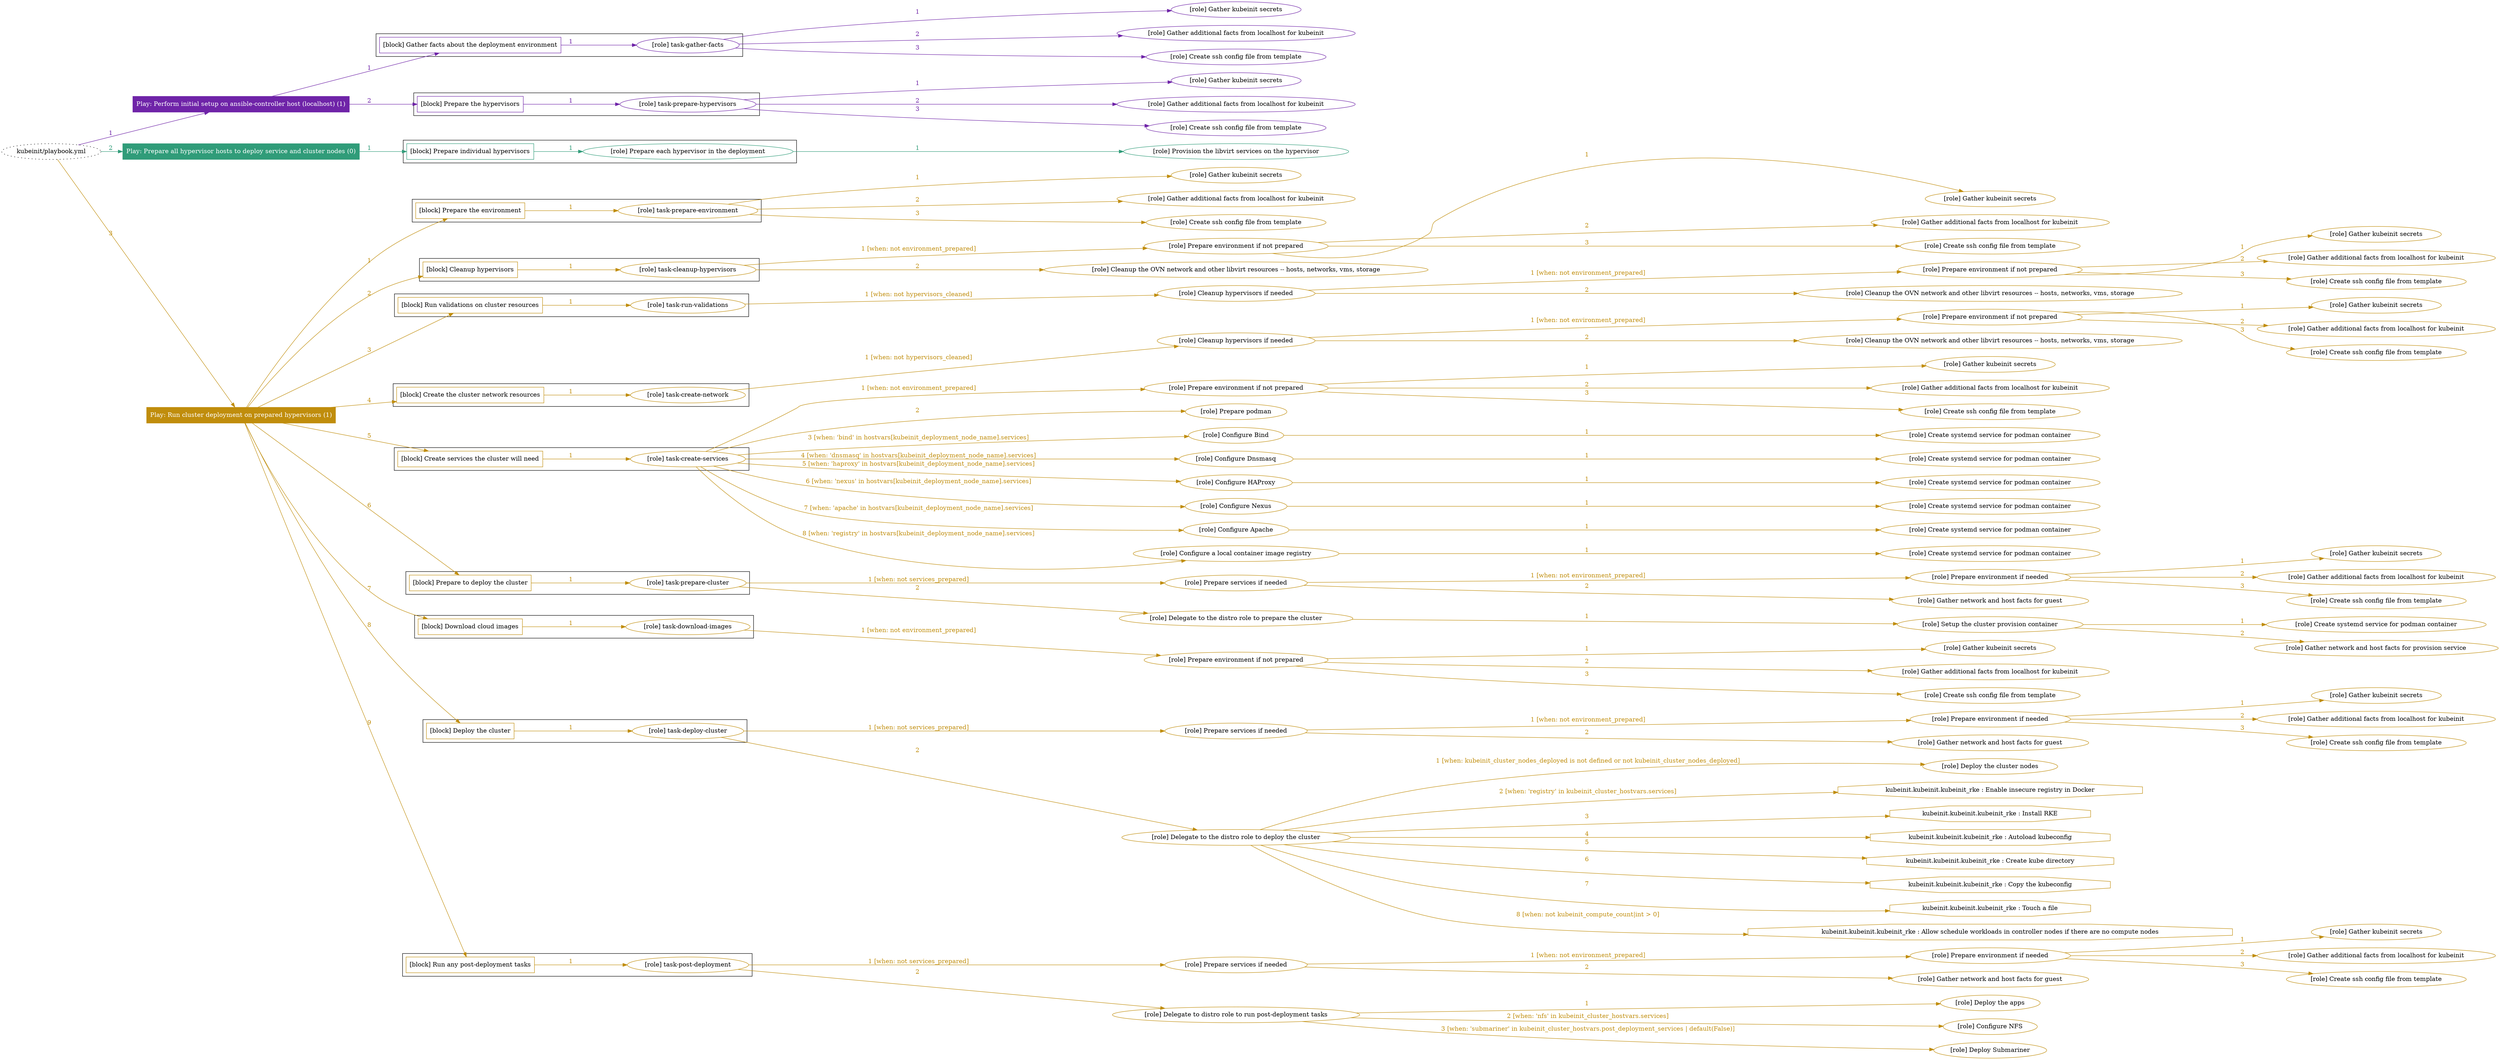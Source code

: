 digraph {
	graph [concentrate=true ordering=in rankdir=LR ratio=fill]
	edge [esep=5 sep=10]
	"kubeinit/playbook.yml" [URL="/home/runner/work/kubeinit/kubeinit/kubeinit/playbook.yml" id=playbook_236864ae style=dotted]
	play_247f020f [label="Play: Perform initial setup on ansible-controller host (localhost) (1)" URL="/home/runner/work/kubeinit/kubeinit/kubeinit/playbook.yml" color="#6f24a8" fontcolor="#ffffff" id=play_247f020f shape=box style=filled tooltip=localhost]
	"kubeinit/playbook.yml" -> play_247f020f [label="1 " color="#6f24a8" fontcolor="#6f24a8" id=edge_18b2b18d labeltooltip="1 " tooltip="1 "]
	subgraph "Gather kubeinit secrets" {
		role_9c71341a [label="[role] Gather kubeinit secrets" URL="/home/runner/.ansible/collections/ansible_collections/kubeinit/kubeinit/roles/kubeinit_prepare/tasks/gather_kubeinit_facts.yml" color="#6f24a8" id=role_9c71341a tooltip="Gather kubeinit secrets"]
	}
	subgraph "Gather additional facts from localhost for kubeinit" {
		role_19f4d32b [label="[role] Gather additional facts from localhost for kubeinit" URL="/home/runner/.ansible/collections/ansible_collections/kubeinit/kubeinit/roles/kubeinit_prepare/tasks/gather_kubeinit_facts.yml" color="#6f24a8" id=role_19f4d32b tooltip="Gather additional facts from localhost for kubeinit"]
	}
	subgraph "Create ssh config file from template" {
		role_6950fb8c [label="[role] Create ssh config file from template" URL="/home/runner/.ansible/collections/ansible_collections/kubeinit/kubeinit/roles/kubeinit_prepare/tasks/gather_kubeinit_facts.yml" color="#6f24a8" id=role_6950fb8c tooltip="Create ssh config file from template"]
	}
	subgraph "task-gather-facts" {
		role_14a4ec2f [label="[role] task-gather-facts" URL="/home/runner/work/kubeinit/kubeinit/kubeinit/playbook.yml" color="#6f24a8" id=role_14a4ec2f tooltip="task-gather-facts"]
		role_14a4ec2f -> role_9c71341a [label="1 " color="#6f24a8" fontcolor="#6f24a8" id=edge_1a836880 labeltooltip="1 " tooltip="1 "]
		role_14a4ec2f -> role_19f4d32b [label="2 " color="#6f24a8" fontcolor="#6f24a8" id=edge_b96ebb01 labeltooltip="2 " tooltip="2 "]
		role_14a4ec2f -> role_6950fb8c [label="3 " color="#6f24a8" fontcolor="#6f24a8" id=edge_5f880576 labeltooltip="3 " tooltip="3 "]
	}
	subgraph "Gather kubeinit secrets" {
		role_2bcfc7dd [label="[role] Gather kubeinit secrets" URL="/home/runner/.ansible/collections/ansible_collections/kubeinit/kubeinit/roles/kubeinit_prepare/tasks/gather_kubeinit_facts.yml" color="#6f24a8" id=role_2bcfc7dd tooltip="Gather kubeinit secrets"]
	}
	subgraph "Gather additional facts from localhost for kubeinit" {
		role_6a971893 [label="[role] Gather additional facts from localhost for kubeinit" URL="/home/runner/.ansible/collections/ansible_collections/kubeinit/kubeinit/roles/kubeinit_prepare/tasks/gather_kubeinit_facts.yml" color="#6f24a8" id=role_6a971893 tooltip="Gather additional facts from localhost for kubeinit"]
	}
	subgraph "Create ssh config file from template" {
		role_37042357 [label="[role] Create ssh config file from template" URL="/home/runner/.ansible/collections/ansible_collections/kubeinit/kubeinit/roles/kubeinit_prepare/tasks/gather_kubeinit_facts.yml" color="#6f24a8" id=role_37042357 tooltip="Create ssh config file from template"]
	}
	subgraph "task-prepare-hypervisors" {
		role_ea8d4fce [label="[role] task-prepare-hypervisors" URL="/home/runner/work/kubeinit/kubeinit/kubeinit/playbook.yml" color="#6f24a8" id=role_ea8d4fce tooltip="task-prepare-hypervisors"]
		role_ea8d4fce -> role_2bcfc7dd [label="1 " color="#6f24a8" fontcolor="#6f24a8" id=edge_7920d037 labeltooltip="1 " tooltip="1 "]
		role_ea8d4fce -> role_6a971893 [label="2 " color="#6f24a8" fontcolor="#6f24a8" id=edge_62534830 labeltooltip="2 " tooltip="2 "]
		role_ea8d4fce -> role_37042357 [label="3 " color="#6f24a8" fontcolor="#6f24a8" id=edge_71fc70fd labeltooltip="3 " tooltip="3 "]
	}
	subgraph "Play: Perform initial setup on ansible-controller host (localhost) (1)" {
		play_247f020f -> block_fa2c4070 [label=1 color="#6f24a8" fontcolor="#6f24a8" id=edge_7a83730d labeltooltip=1 tooltip=1]
		subgraph cluster_block_fa2c4070 {
			block_fa2c4070 [label="[block] Gather facts about the deployment environment" URL="/home/runner/work/kubeinit/kubeinit/kubeinit/playbook.yml" color="#6f24a8" id=block_fa2c4070 labeltooltip="Gather facts about the deployment environment" shape=box tooltip="Gather facts about the deployment environment"]
			block_fa2c4070 -> role_14a4ec2f [label="1 " color="#6f24a8" fontcolor="#6f24a8" id=edge_f17e2733 labeltooltip="1 " tooltip="1 "]
		}
		play_247f020f -> block_f6ca07cb [label=2 color="#6f24a8" fontcolor="#6f24a8" id=edge_434631a1 labeltooltip=2 tooltip=2]
		subgraph cluster_block_f6ca07cb {
			block_f6ca07cb [label="[block] Prepare the hypervisors" URL="/home/runner/work/kubeinit/kubeinit/kubeinit/playbook.yml" color="#6f24a8" id=block_f6ca07cb labeltooltip="Prepare the hypervisors" shape=box tooltip="Prepare the hypervisors"]
			block_f6ca07cb -> role_ea8d4fce [label="1 " color="#6f24a8" fontcolor="#6f24a8" id=edge_26d8d8f4 labeltooltip="1 " tooltip="1 "]
		}
	}
	play_ac303717 [label="Play: Prepare all hypervisor hosts to deploy service and cluster nodes (0)" URL="/home/runner/work/kubeinit/kubeinit/kubeinit/playbook.yml" color="#309c79" fontcolor="#ffffff" id=play_ac303717 shape=box style=filled tooltip="Play: Prepare all hypervisor hosts to deploy service and cluster nodes (0)"]
	"kubeinit/playbook.yml" -> play_ac303717 [label="2 " color="#309c79" fontcolor="#309c79" id=edge_c3eef825 labeltooltip="2 " tooltip="2 "]
	subgraph "Provision the libvirt services on the hypervisor" {
		role_3ca81f4f [label="[role] Provision the libvirt services on the hypervisor" URL="/home/runner/.ansible/collections/ansible_collections/kubeinit/kubeinit/roles/kubeinit_prepare/tasks/prepare_hypervisor.yml" color="#309c79" id=role_3ca81f4f tooltip="Provision the libvirt services on the hypervisor"]
	}
	subgraph "Prepare each hypervisor in the deployment" {
		role_cd9957f9 [label="[role] Prepare each hypervisor in the deployment" URL="/home/runner/work/kubeinit/kubeinit/kubeinit/playbook.yml" color="#309c79" id=role_cd9957f9 tooltip="Prepare each hypervisor in the deployment"]
		role_cd9957f9 -> role_3ca81f4f [label="1 " color="#309c79" fontcolor="#309c79" id=edge_911b3f54 labeltooltip="1 " tooltip="1 "]
	}
	subgraph "Play: Prepare all hypervisor hosts to deploy service and cluster nodes (0)" {
		play_ac303717 -> block_81e4da56 [label=1 color="#309c79" fontcolor="#309c79" id=edge_6fb8204f labeltooltip=1 tooltip=1]
		subgraph cluster_block_81e4da56 {
			block_81e4da56 [label="[block] Prepare individual hypervisors" URL="/home/runner/work/kubeinit/kubeinit/kubeinit/playbook.yml" color="#309c79" id=block_81e4da56 labeltooltip="Prepare individual hypervisors" shape=box tooltip="Prepare individual hypervisors"]
			block_81e4da56 -> role_cd9957f9 [label="1 " color="#309c79" fontcolor="#309c79" id=edge_e0d03751 labeltooltip="1 " tooltip="1 "]
		}
	}
	play_9d910cc7 [label="Play: Run cluster deployment on prepared hypervisors (1)" URL="/home/runner/work/kubeinit/kubeinit/kubeinit/playbook.yml" color="#c08d0c" fontcolor="#ffffff" id=play_9d910cc7 shape=box style=filled tooltip=localhost]
	"kubeinit/playbook.yml" -> play_9d910cc7 [label="3 " color="#c08d0c" fontcolor="#c08d0c" id=edge_c2e4b328 labeltooltip="3 " tooltip="3 "]
	subgraph "Gather kubeinit secrets" {
		role_a1dddb43 [label="[role] Gather kubeinit secrets" URL="/home/runner/.ansible/collections/ansible_collections/kubeinit/kubeinit/roles/kubeinit_prepare/tasks/gather_kubeinit_facts.yml" color="#c08d0c" id=role_a1dddb43 tooltip="Gather kubeinit secrets"]
	}
	subgraph "Gather additional facts from localhost for kubeinit" {
		role_c13d19f2 [label="[role] Gather additional facts from localhost for kubeinit" URL="/home/runner/.ansible/collections/ansible_collections/kubeinit/kubeinit/roles/kubeinit_prepare/tasks/gather_kubeinit_facts.yml" color="#c08d0c" id=role_c13d19f2 tooltip="Gather additional facts from localhost for kubeinit"]
	}
	subgraph "Create ssh config file from template" {
		role_58ed9370 [label="[role] Create ssh config file from template" URL="/home/runner/.ansible/collections/ansible_collections/kubeinit/kubeinit/roles/kubeinit_prepare/tasks/gather_kubeinit_facts.yml" color="#c08d0c" id=role_58ed9370 tooltip="Create ssh config file from template"]
	}
	subgraph "task-prepare-environment" {
		role_1bf77406 [label="[role] task-prepare-environment" URL="/home/runner/work/kubeinit/kubeinit/kubeinit/playbook.yml" color="#c08d0c" id=role_1bf77406 tooltip="task-prepare-environment"]
		role_1bf77406 -> role_a1dddb43 [label="1 " color="#c08d0c" fontcolor="#c08d0c" id=edge_04b1f096 labeltooltip="1 " tooltip="1 "]
		role_1bf77406 -> role_c13d19f2 [label="2 " color="#c08d0c" fontcolor="#c08d0c" id=edge_92a9e9c5 labeltooltip="2 " tooltip="2 "]
		role_1bf77406 -> role_58ed9370 [label="3 " color="#c08d0c" fontcolor="#c08d0c" id=edge_0c81e42e labeltooltip="3 " tooltip="3 "]
	}
	subgraph "Gather kubeinit secrets" {
		role_d1bda84b [label="[role] Gather kubeinit secrets" URL="/home/runner/.ansible/collections/ansible_collections/kubeinit/kubeinit/roles/kubeinit_prepare/tasks/gather_kubeinit_facts.yml" color="#c08d0c" id=role_d1bda84b tooltip="Gather kubeinit secrets"]
	}
	subgraph "Gather additional facts from localhost for kubeinit" {
		role_0917d5f2 [label="[role] Gather additional facts from localhost for kubeinit" URL="/home/runner/.ansible/collections/ansible_collections/kubeinit/kubeinit/roles/kubeinit_prepare/tasks/gather_kubeinit_facts.yml" color="#c08d0c" id=role_0917d5f2 tooltip="Gather additional facts from localhost for kubeinit"]
	}
	subgraph "Create ssh config file from template" {
		role_c17a5280 [label="[role] Create ssh config file from template" URL="/home/runner/.ansible/collections/ansible_collections/kubeinit/kubeinit/roles/kubeinit_prepare/tasks/gather_kubeinit_facts.yml" color="#c08d0c" id=role_c17a5280 tooltip="Create ssh config file from template"]
	}
	subgraph "Prepare environment if not prepared" {
		role_4ecc39e8 [label="[role] Prepare environment if not prepared" URL="/home/runner/.ansible/collections/ansible_collections/kubeinit/kubeinit/roles/kubeinit_prepare/tasks/cleanup_hypervisors.yml" color="#c08d0c" id=role_4ecc39e8 tooltip="Prepare environment if not prepared"]
		role_4ecc39e8 -> role_d1bda84b [label="1 " color="#c08d0c" fontcolor="#c08d0c" id=edge_3a3f62a7 labeltooltip="1 " tooltip="1 "]
		role_4ecc39e8 -> role_0917d5f2 [label="2 " color="#c08d0c" fontcolor="#c08d0c" id=edge_59c59144 labeltooltip="2 " tooltip="2 "]
		role_4ecc39e8 -> role_c17a5280 [label="3 " color="#c08d0c" fontcolor="#c08d0c" id=edge_032cda9b labeltooltip="3 " tooltip="3 "]
	}
	subgraph "Cleanup the OVN network and other libvirt resources -- hosts, networks, vms, storage" {
		role_5d3a7ca2 [label="[role] Cleanup the OVN network and other libvirt resources -- hosts, networks, vms, storage" URL="/home/runner/.ansible/collections/ansible_collections/kubeinit/kubeinit/roles/kubeinit_prepare/tasks/cleanup_hypervisors.yml" color="#c08d0c" id=role_5d3a7ca2 tooltip="Cleanup the OVN network and other libvirt resources -- hosts, networks, vms, storage"]
	}
	subgraph "task-cleanup-hypervisors" {
		role_27627a4b [label="[role] task-cleanup-hypervisors" URL="/home/runner/work/kubeinit/kubeinit/kubeinit/playbook.yml" color="#c08d0c" id=role_27627a4b tooltip="task-cleanup-hypervisors"]
		role_27627a4b -> role_4ecc39e8 [label="1 [when: not environment_prepared]" color="#c08d0c" fontcolor="#c08d0c" id=edge_af74a17c labeltooltip="1 [when: not environment_prepared]" tooltip="1 [when: not environment_prepared]"]
		role_27627a4b -> role_5d3a7ca2 [label="2 " color="#c08d0c" fontcolor="#c08d0c" id=edge_55ca0808 labeltooltip="2 " tooltip="2 "]
	}
	subgraph "Gather kubeinit secrets" {
		role_cc854394 [label="[role] Gather kubeinit secrets" URL="/home/runner/.ansible/collections/ansible_collections/kubeinit/kubeinit/roles/kubeinit_prepare/tasks/gather_kubeinit_facts.yml" color="#c08d0c" id=role_cc854394 tooltip="Gather kubeinit secrets"]
	}
	subgraph "Gather additional facts from localhost for kubeinit" {
		role_34f719b0 [label="[role] Gather additional facts from localhost for kubeinit" URL="/home/runner/.ansible/collections/ansible_collections/kubeinit/kubeinit/roles/kubeinit_prepare/tasks/gather_kubeinit_facts.yml" color="#c08d0c" id=role_34f719b0 tooltip="Gather additional facts from localhost for kubeinit"]
	}
	subgraph "Create ssh config file from template" {
		role_7836c88f [label="[role] Create ssh config file from template" URL="/home/runner/.ansible/collections/ansible_collections/kubeinit/kubeinit/roles/kubeinit_prepare/tasks/gather_kubeinit_facts.yml" color="#c08d0c" id=role_7836c88f tooltip="Create ssh config file from template"]
	}
	subgraph "Prepare environment if not prepared" {
		role_7f858de6 [label="[role] Prepare environment if not prepared" URL="/home/runner/.ansible/collections/ansible_collections/kubeinit/kubeinit/roles/kubeinit_prepare/tasks/cleanup_hypervisors.yml" color="#c08d0c" id=role_7f858de6 tooltip="Prepare environment if not prepared"]
		role_7f858de6 -> role_cc854394 [label="1 " color="#c08d0c" fontcolor="#c08d0c" id=edge_97be3ac9 labeltooltip="1 " tooltip="1 "]
		role_7f858de6 -> role_34f719b0 [label="2 " color="#c08d0c" fontcolor="#c08d0c" id=edge_293bd86c labeltooltip="2 " tooltip="2 "]
		role_7f858de6 -> role_7836c88f [label="3 " color="#c08d0c" fontcolor="#c08d0c" id=edge_8305296d labeltooltip="3 " tooltip="3 "]
	}
	subgraph "Cleanup the OVN network and other libvirt resources -- hosts, networks, vms, storage" {
		role_7bf8e3f3 [label="[role] Cleanup the OVN network and other libvirt resources -- hosts, networks, vms, storage" URL="/home/runner/.ansible/collections/ansible_collections/kubeinit/kubeinit/roles/kubeinit_prepare/tasks/cleanup_hypervisors.yml" color="#c08d0c" id=role_7bf8e3f3 tooltip="Cleanup the OVN network and other libvirt resources -- hosts, networks, vms, storage"]
	}
	subgraph "Cleanup hypervisors if needed" {
		role_83c26969 [label="[role] Cleanup hypervisors if needed" URL="/home/runner/.ansible/collections/ansible_collections/kubeinit/kubeinit/roles/kubeinit_validations/tasks/main.yml" color="#c08d0c" id=role_83c26969 tooltip="Cleanup hypervisors if needed"]
		role_83c26969 -> role_7f858de6 [label="1 [when: not environment_prepared]" color="#c08d0c" fontcolor="#c08d0c" id=edge_89cf9470 labeltooltip="1 [when: not environment_prepared]" tooltip="1 [when: not environment_prepared]"]
		role_83c26969 -> role_7bf8e3f3 [label="2 " color="#c08d0c" fontcolor="#c08d0c" id=edge_60034d7e labeltooltip="2 " tooltip="2 "]
	}
	subgraph "task-run-validations" {
		role_d85741de [label="[role] task-run-validations" URL="/home/runner/work/kubeinit/kubeinit/kubeinit/playbook.yml" color="#c08d0c" id=role_d85741de tooltip="task-run-validations"]
		role_d85741de -> role_83c26969 [label="1 [when: not hypervisors_cleaned]" color="#c08d0c" fontcolor="#c08d0c" id=edge_7e807018 labeltooltip="1 [when: not hypervisors_cleaned]" tooltip="1 [when: not hypervisors_cleaned]"]
	}
	subgraph "Gather kubeinit secrets" {
		role_6571e7e0 [label="[role] Gather kubeinit secrets" URL="/home/runner/.ansible/collections/ansible_collections/kubeinit/kubeinit/roles/kubeinit_prepare/tasks/gather_kubeinit_facts.yml" color="#c08d0c" id=role_6571e7e0 tooltip="Gather kubeinit secrets"]
	}
	subgraph "Gather additional facts from localhost for kubeinit" {
		role_44e3cf0f [label="[role] Gather additional facts from localhost for kubeinit" URL="/home/runner/.ansible/collections/ansible_collections/kubeinit/kubeinit/roles/kubeinit_prepare/tasks/gather_kubeinit_facts.yml" color="#c08d0c" id=role_44e3cf0f tooltip="Gather additional facts from localhost for kubeinit"]
	}
	subgraph "Create ssh config file from template" {
		role_0d1f7faa [label="[role] Create ssh config file from template" URL="/home/runner/.ansible/collections/ansible_collections/kubeinit/kubeinit/roles/kubeinit_prepare/tasks/gather_kubeinit_facts.yml" color="#c08d0c" id=role_0d1f7faa tooltip="Create ssh config file from template"]
	}
	subgraph "Prepare environment if not prepared" {
		role_243a20aa [label="[role] Prepare environment if not prepared" URL="/home/runner/.ansible/collections/ansible_collections/kubeinit/kubeinit/roles/kubeinit_prepare/tasks/cleanup_hypervisors.yml" color="#c08d0c" id=role_243a20aa tooltip="Prepare environment if not prepared"]
		role_243a20aa -> role_6571e7e0 [label="1 " color="#c08d0c" fontcolor="#c08d0c" id=edge_eb82fc56 labeltooltip="1 " tooltip="1 "]
		role_243a20aa -> role_44e3cf0f [label="2 " color="#c08d0c" fontcolor="#c08d0c" id=edge_46ae8ad5 labeltooltip="2 " tooltip="2 "]
		role_243a20aa -> role_0d1f7faa [label="3 " color="#c08d0c" fontcolor="#c08d0c" id=edge_7fc6a1e5 labeltooltip="3 " tooltip="3 "]
	}
	subgraph "Cleanup the OVN network and other libvirt resources -- hosts, networks, vms, storage" {
		role_0b630cfb [label="[role] Cleanup the OVN network and other libvirt resources -- hosts, networks, vms, storage" URL="/home/runner/.ansible/collections/ansible_collections/kubeinit/kubeinit/roles/kubeinit_prepare/tasks/cleanup_hypervisors.yml" color="#c08d0c" id=role_0b630cfb tooltip="Cleanup the OVN network and other libvirt resources -- hosts, networks, vms, storage"]
	}
	subgraph "Cleanup hypervisors if needed" {
		role_65e7fdfc [label="[role] Cleanup hypervisors if needed" URL="/home/runner/.ansible/collections/ansible_collections/kubeinit/kubeinit/roles/kubeinit_libvirt/tasks/create_network.yml" color="#c08d0c" id=role_65e7fdfc tooltip="Cleanup hypervisors if needed"]
		role_65e7fdfc -> role_243a20aa [label="1 [when: not environment_prepared]" color="#c08d0c" fontcolor="#c08d0c" id=edge_42413d65 labeltooltip="1 [when: not environment_prepared]" tooltip="1 [when: not environment_prepared]"]
		role_65e7fdfc -> role_0b630cfb [label="2 " color="#c08d0c" fontcolor="#c08d0c" id=edge_09f97f27 labeltooltip="2 " tooltip="2 "]
	}
	subgraph "task-create-network" {
		role_45b3f340 [label="[role] task-create-network" URL="/home/runner/work/kubeinit/kubeinit/kubeinit/playbook.yml" color="#c08d0c" id=role_45b3f340 tooltip="task-create-network"]
		role_45b3f340 -> role_65e7fdfc [label="1 [when: not hypervisors_cleaned]" color="#c08d0c" fontcolor="#c08d0c" id=edge_076ed6f1 labeltooltip="1 [when: not hypervisors_cleaned]" tooltip="1 [when: not hypervisors_cleaned]"]
	}
	subgraph "Gather kubeinit secrets" {
		role_45c21111 [label="[role] Gather kubeinit secrets" URL="/home/runner/.ansible/collections/ansible_collections/kubeinit/kubeinit/roles/kubeinit_prepare/tasks/gather_kubeinit_facts.yml" color="#c08d0c" id=role_45c21111 tooltip="Gather kubeinit secrets"]
	}
	subgraph "Gather additional facts from localhost for kubeinit" {
		role_505bc60f [label="[role] Gather additional facts from localhost for kubeinit" URL="/home/runner/.ansible/collections/ansible_collections/kubeinit/kubeinit/roles/kubeinit_prepare/tasks/gather_kubeinit_facts.yml" color="#c08d0c" id=role_505bc60f tooltip="Gather additional facts from localhost for kubeinit"]
	}
	subgraph "Create ssh config file from template" {
		role_15fb7bca [label="[role] Create ssh config file from template" URL="/home/runner/.ansible/collections/ansible_collections/kubeinit/kubeinit/roles/kubeinit_prepare/tasks/gather_kubeinit_facts.yml" color="#c08d0c" id=role_15fb7bca tooltip="Create ssh config file from template"]
	}
	subgraph "Prepare environment if not prepared" {
		role_1d65ec10 [label="[role] Prepare environment if not prepared" URL="/home/runner/.ansible/collections/ansible_collections/kubeinit/kubeinit/roles/kubeinit_services/tasks/main.yml" color="#c08d0c" id=role_1d65ec10 tooltip="Prepare environment if not prepared"]
		role_1d65ec10 -> role_45c21111 [label="1 " color="#c08d0c" fontcolor="#c08d0c" id=edge_76c3f3f7 labeltooltip="1 " tooltip="1 "]
		role_1d65ec10 -> role_505bc60f [label="2 " color="#c08d0c" fontcolor="#c08d0c" id=edge_1f5f1e35 labeltooltip="2 " tooltip="2 "]
		role_1d65ec10 -> role_15fb7bca [label="3 " color="#c08d0c" fontcolor="#c08d0c" id=edge_e38af15f labeltooltip="3 " tooltip="3 "]
	}
	subgraph "Prepare podman" {
		role_f7dc87a0 [label="[role] Prepare podman" URL="/home/runner/.ansible/collections/ansible_collections/kubeinit/kubeinit/roles/kubeinit_services/tasks/00_create_service_pod.yml" color="#c08d0c" id=role_f7dc87a0 tooltip="Prepare podman"]
	}
	subgraph "Create systemd service for podman container" {
		role_0cbf536d [label="[role] Create systemd service for podman container" URL="/home/runner/.ansible/collections/ansible_collections/kubeinit/kubeinit/roles/kubeinit_bind/tasks/main.yml" color="#c08d0c" id=role_0cbf536d tooltip="Create systemd service for podman container"]
	}
	subgraph "Configure Bind" {
		role_e7d6d834 [label="[role] Configure Bind" URL="/home/runner/.ansible/collections/ansible_collections/kubeinit/kubeinit/roles/kubeinit_services/tasks/start_services_containers.yml" color="#c08d0c" id=role_e7d6d834 tooltip="Configure Bind"]
		role_e7d6d834 -> role_0cbf536d [label="1 " color="#c08d0c" fontcolor="#c08d0c" id=edge_2144577f labeltooltip="1 " tooltip="1 "]
	}
	subgraph "Create systemd service for podman container" {
		role_892fa3e3 [label="[role] Create systemd service for podman container" URL="/home/runner/.ansible/collections/ansible_collections/kubeinit/kubeinit/roles/kubeinit_dnsmasq/tasks/main.yml" color="#c08d0c" id=role_892fa3e3 tooltip="Create systemd service for podman container"]
	}
	subgraph "Configure Dnsmasq" {
		role_45381aa5 [label="[role] Configure Dnsmasq" URL="/home/runner/.ansible/collections/ansible_collections/kubeinit/kubeinit/roles/kubeinit_services/tasks/start_services_containers.yml" color="#c08d0c" id=role_45381aa5 tooltip="Configure Dnsmasq"]
		role_45381aa5 -> role_892fa3e3 [label="1 " color="#c08d0c" fontcolor="#c08d0c" id=edge_90a94ef6 labeltooltip="1 " tooltip="1 "]
	}
	subgraph "Create systemd service for podman container" {
		role_6a5105d5 [label="[role] Create systemd service for podman container" URL="/home/runner/.ansible/collections/ansible_collections/kubeinit/kubeinit/roles/kubeinit_haproxy/tasks/main.yml" color="#c08d0c" id=role_6a5105d5 tooltip="Create systemd service for podman container"]
	}
	subgraph "Configure HAProxy" {
		role_2ef534d1 [label="[role] Configure HAProxy" URL="/home/runner/.ansible/collections/ansible_collections/kubeinit/kubeinit/roles/kubeinit_services/tasks/start_services_containers.yml" color="#c08d0c" id=role_2ef534d1 tooltip="Configure HAProxy"]
		role_2ef534d1 -> role_6a5105d5 [label="1 " color="#c08d0c" fontcolor="#c08d0c" id=edge_996de7cc labeltooltip="1 " tooltip="1 "]
	}
	subgraph "Create systemd service for podman container" {
		role_42fce432 [label="[role] Create systemd service for podman container" URL="/home/runner/.ansible/collections/ansible_collections/kubeinit/kubeinit/roles/kubeinit_nexus/tasks/main.yml" color="#c08d0c" id=role_42fce432 tooltip="Create systemd service for podman container"]
	}
	subgraph "Configure Nexus" {
		role_d94f8acb [label="[role] Configure Nexus" URL="/home/runner/.ansible/collections/ansible_collections/kubeinit/kubeinit/roles/kubeinit_services/tasks/start_services_containers.yml" color="#c08d0c" id=role_d94f8acb tooltip="Configure Nexus"]
		role_d94f8acb -> role_42fce432 [label="1 " color="#c08d0c" fontcolor="#c08d0c" id=edge_695f5c45 labeltooltip="1 " tooltip="1 "]
	}
	subgraph "Create systemd service for podman container" {
		role_89b98cea [label="[role] Create systemd service for podman container" URL="/home/runner/.ansible/collections/ansible_collections/kubeinit/kubeinit/roles/kubeinit_apache/tasks/main.yml" color="#c08d0c" id=role_89b98cea tooltip="Create systemd service for podman container"]
	}
	subgraph "Configure Apache" {
		role_dadb351f [label="[role] Configure Apache" URL="/home/runner/.ansible/collections/ansible_collections/kubeinit/kubeinit/roles/kubeinit_services/tasks/start_services_containers.yml" color="#c08d0c" id=role_dadb351f tooltip="Configure Apache"]
		role_dadb351f -> role_89b98cea [label="1 " color="#c08d0c" fontcolor="#c08d0c" id=edge_7610be4e labeltooltip="1 " tooltip="1 "]
	}
	subgraph "Create systemd service for podman container" {
		role_03f9b1f0 [label="[role] Create systemd service for podman container" URL="/home/runner/.ansible/collections/ansible_collections/kubeinit/kubeinit/roles/kubeinit_registry/tasks/main.yml" color="#c08d0c" id=role_03f9b1f0 tooltip="Create systemd service for podman container"]
	}
	subgraph "Configure a local container image registry" {
		role_73965bed [label="[role] Configure a local container image registry" URL="/home/runner/.ansible/collections/ansible_collections/kubeinit/kubeinit/roles/kubeinit_services/tasks/start_services_containers.yml" color="#c08d0c" id=role_73965bed tooltip="Configure a local container image registry"]
		role_73965bed -> role_03f9b1f0 [label="1 " color="#c08d0c" fontcolor="#c08d0c" id=edge_d596ff23 labeltooltip="1 " tooltip="1 "]
	}
	subgraph "task-create-services" {
		role_e78114fe [label="[role] task-create-services" URL="/home/runner/work/kubeinit/kubeinit/kubeinit/playbook.yml" color="#c08d0c" id=role_e78114fe tooltip="task-create-services"]
		role_e78114fe -> role_1d65ec10 [label="1 [when: not environment_prepared]" color="#c08d0c" fontcolor="#c08d0c" id=edge_12c14a5a labeltooltip="1 [when: not environment_prepared]" tooltip="1 [when: not environment_prepared]"]
		role_e78114fe -> role_f7dc87a0 [label="2 " color="#c08d0c" fontcolor="#c08d0c" id=edge_e6da76e0 labeltooltip="2 " tooltip="2 "]
		role_e78114fe -> role_e7d6d834 [label="3 [when: 'bind' in hostvars[kubeinit_deployment_node_name].services]" color="#c08d0c" fontcolor="#c08d0c" id=edge_08ef1a6d labeltooltip="3 [when: 'bind' in hostvars[kubeinit_deployment_node_name].services]" tooltip="3 [when: 'bind' in hostvars[kubeinit_deployment_node_name].services]"]
		role_e78114fe -> role_45381aa5 [label="4 [when: 'dnsmasq' in hostvars[kubeinit_deployment_node_name].services]" color="#c08d0c" fontcolor="#c08d0c" id=edge_6028ed80 labeltooltip="4 [when: 'dnsmasq' in hostvars[kubeinit_deployment_node_name].services]" tooltip="4 [when: 'dnsmasq' in hostvars[kubeinit_deployment_node_name].services]"]
		role_e78114fe -> role_2ef534d1 [label="5 [when: 'haproxy' in hostvars[kubeinit_deployment_node_name].services]" color="#c08d0c" fontcolor="#c08d0c" id=edge_a9e0c538 labeltooltip="5 [when: 'haproxy' in hostvars[kubeinit_deployment_node_name].services]" tooltip="5 [when: 'haproxy' in hostvars[kubeinit_deployment_node_name].services]"]
		role_e78114fe -> role_d94f8acb [label="6 [when: 'nexus' in hostvars[kubeinit_deployment_node_name].services]" color="#c08d0c" fontcolor="#c08d0c" id=edge_70f195be labeltooltip="6 [when: 'nexus' in hostvars[kubeinit_deployment_node_name].services]" tooltip="6 [when: 'nexus' in hostvars[kubeinit_deployment_node_name].services]"]
		role_e78114fe -> role_dadb351f [label="7 [when: 'apache' in hostvars[kubeinit_deployment_node_name].services]" color="#c08d0c" fontcolor="#c08d0c" id=edge_5d5bcf4d labeltooltip="7 [when: 'apache' in hostvars[kubeinit_deployment_node_name].services]" tooltip="7 [when: 'apache' in hostvars[kubeinit_deployment_node_name].services]"]
		role_e78114fe -> role_73965bed [label="8 [when: 'registry' in hostvars[kubeinit_deployment_node_name].services]" color="#c08d0c" fontcolor="#c08d0c" id=edge_3f3e403c labeltooltip="8 [when: 'registry' in hostvars[kubeinit_deployment_node_name].services]" tooltip="8 [when: 'registry' in hostvars[kubeinit_deployment_node_name].services]"]
	}
	subgraph "Gather kubeinit secrets" {
		role_7b35ce4d [label="[role] Gather kubeinit secrets" URL="/home/runner/.ansible/collections/ansible_collections/kubeinit/kubeinit/roles/kubeinit_prepare/tasks/gather_kubeinit_facts.yml" color="#c08d0c" id=role_7b35ce4d tooltip="Gather kubeinit secrets"]
	}
	subgraph "Gather additional facts from localhost for kubeinit" {
		role_bf5798aa [label="[role] Gather additional facts from localhost for kubeinit" URL="/home/runner/.ansible/collections/ansible_collections/kubeinit/kubeinit/roles/kubeinit_prepare/tasks/gather_kubeinit_facts.yml" color="#c08d0c" id=role_bf5798aa tooltip="Gather additional facts from localhost for kubeinit"]
	}
	subgraph "Create ssh config file from template" {
		role_9a337528 [label="[role] Create ssh config file from template" URL="/home/runner/.ansible/collections/ansible_collections/kubeinit/kubeinit/roles/kubeinit_prepare/tasks/gather_kubeinit_facts.yml" color="#c08d0c" id=role_9a337528 tooltip="Create ssh config file from template"]
	}
	subgraph "Prepare environment if needed" {
		role_6a372188 [label="[role] Prepare environment if needed" URL="/home/runner/.ansible/collections/ansible_collections/kubeinit/kubeinit/roles/kubeinit_services/tasks/prepare_services.yml" color="#c08d0c" id=role_6a372188 tooltip="Prepare environment if needed"]
		role_6a372188 -> role_7b35ce4d [label="1 " color="#c08d0c" fontcolor="#c08d0c" id=edge_5a57410f labeltooltip="1 " tooltip="1 "]
		role_6a372188 -> role_bf5798aa [label="2 " color="#c08d0c" fontcolor="#c08d0c" id=edge_1c4d711c labeltooltip="2 " tooltip="2 "]
		role_6a372188 -> role_9a337528 [label="3 " color="#c08d0c" fontcolor="#c08d0c" id=edge_40df3f32 labeltooltip="3 " tooltip="3 "]
	}
	subgraph "Gather network and host facts for guest" {
		role_ab54665b [label="[role] Gather network and host facts for guest" URL="/home/runner/.ansible/collections/ansible_collections/kubeinit/kubeinit/roles/kubeinit_services/tasks/prepare_services.yml" color="#c08d0c" id=role_ab54665b tooltip="Gather network and host facts for guest"]
	}
	subgraph "Prepare services if needed" {
		role_d348bf10 [label="[role] Prepare services if needed" URL="/home/runner/.ansible/collections/ansible_collections/kubeinit/kubeinit/roles/kubeinit_prepare/tasks/prepare_cluster.yml" color="#c08d0c" id=role_d348bf10 tooltip="Prepare services if needed"]
		role_d348bf10 -> role_6a372188 [label="1 [when: not environment_prepared]" color="#c08d0c" fontcolor="#c08d0c" id=edge_1929ff2f labeltooltip="1 [when: not environment_prepared]" tooltip="1 [when: not environment_prepared]"]
		role_d348bf10 -> role_ab54665b [label="2 " color="#c08d0c" fontcolor="#c08d0c" id=edge_21ce2033 labeltooltip="2 " tooltip="2 "]
	}
	subgraph "Create systemd service for podman container" {
		role_e4d1300c [label="[role] Create systemd service for podman container" URL="/home/runner/.ansible/collections/ansible_collections/kubeinit/kubeinit/roles/kubeinit_services/tasks/create_provision_container.yml" color="#c08d0c" id=role_e4d1300c tooltip="Create systemd service for podman container"]
	}
	subgraph "Gather network and host facts for provision service" {
		role_81ffb3bc [label="[role] Gather network and host facts for provision service" URL="/home/runner/.ansible/collections/ansible_collections/kubeinit/kubeinit/roles/kubeinit_services/tasks/create_provision_container.yml" color="#c08d0c" id=role_81ffb3bc tooltip="Gather network and host facts for provision service"]
	}
	subgraph "Setup the cluster provision container" {
		role_440b5b1d [label="[role] Setup the cluster provision container" URL="/home/runner/.ansible/collections/ansible_collections/kubeinit/kubeinit/roles/kubeinit_rke/tasks/prepare_cluster.yml" color="#c08d0c" id=role_440b5b1d tooltip="Setup the cluster provision container"]
		role_440b5b1d -> role_e4d1300c [label="1 " color="#c08d0c" fontcolor="#c08d0c" id=edge_cb54f6b1 labeltooltip="1 " tooltip="1 "]
		role_440b5b1d -> role_81ffb3bc [label="2 " color="#c08d0c" fontcolor="#c08d0c" id=edge_adf8eb29 labeltooltip="2 " tooltip="2 "]
	}
	subgraph "Delegate to the distro role to prepare the cluster" {
		role_31bd4a6c [label="[role] Delegate to the distro role to prepare the cluster" URL="/home/runner/.ansible/collections/ansible_collections/kubeinit/kubeinit/roles/kubeinit_prepare/tasks/prepare_cluster.yml" color="#c08d0c" id=role_31bd4a6c tooltip="Delegate to the distro role to prepare the cluster"]
		role_31bd4a6c -> role_440b5b1d [label="1 " color="#c08d0c" fontcolor="#c08d0c" id=edge_85553c7a labeltooltip="1 " tooltip="1 "]
	}
	subgraph "task-prepare-cluster" {
		role_469f9c81 [label="[role] task-prepare-cluster" URL="/home/runner/work/kubeinit/kubeinit/kubeinit/playbook.yml" color="#c08d0c" id=role_469f9c81 tooltip="task-prepare-cluster"]
		role_469f9c81 -> role_d348bf10 [label="1 [when: not services_prepared]" color="#c08d0c" fontcolor="#c08d0c" id=edge_98f11bf3 labeltooltip="1 [when: not services_prepared]" tooltip="1 [when: not services_prepared]"]
		role_469f9c81 -> role_31bd4a6c [label="2 " color="#c08d0c" fontcolor="#c08d0c" id=edge_5cdc45f3 labeltooltip="2 " tooltip="2 "]
	}
	subgraph "Gather kubeinit secrets" {
		role_653b9795 [label="[role] Gather kubeinit secrets" URL="/home/runner/.ansible/collections/ansible_collections/kubeinit/kubeinit/roles/kubeinit_prepare/tasks/gather_kubeinit_facts.yml" color="#c08d0c" id=role_653b9795 tooltip="Gather kubeinit secrets"]
	}
	subgraph "Gather additional facts from localhost for kubeinit" {
		role_48568a09 [label="[role] Gather additional facts from localhost for kubeinit" URL="/home/runner/.ansible/collections/ansible_collections/kubeinit/kubeinit/roles/kubeinit_prepare/tasks/gather_kubeinit_facts.yml" color="#c08d0c" id=role_48568a09 tooltip="Gather additional facts from localhost for kubeinit"]
	}
	subgraph "Create ssh config file from template" {
		role_31999193 [label="[role] Create ssh config file from template" URL="/home/runner/.ansible/collections/ansible_collections/kubeinit/kubeinit/roles/kubeinit_prepare/tasks/gather_kubeinit_facts.yml" color="#c08d0c" id=role_31999193 tooltip="Create ssh config file from template"]
	}
	subgraph "Prepare environment if not prepared" {
		role_31d385da [label="[role] Prepare environment if not prepared" URL="/home/runner/.ansible/collections/ansible_collections/kubeinit/kubeinit/roles/kubeinit_libvirt/tasks/download_cloud_images.yml" color="#c08d0c" id=role_31d385da tooltip="Prepare environment if not prepared"]
		role_31d385da -> role_653b9795 [label="1 " color="#c08d0c" fontcolor="#c08d0c" id=edge_12d8f9f5 labeltooltip="1 " tooltip="1 "]
		role_31d385da -> role_48568a09 [label="2 " color="#c08d0c" fontcolor="#c08d0c" id=edge_0734fb02 labeltooltip="2 " tooltip="2 "]
		role_31d385da -> role_31999193 [label="3 " color="#c08d0c" fontcolor="#c08d0c" id=edge_5523e76c labeltooltip="3 " tooltip="3 "]
	}
	subgraph "task-download-images" {
		role_a1fe6101 [label="[role] task-download-images" URL="/home/runner/work/kubeinit/kubeinit/kubeinit/playbook.yml" color="#c08d0c" id=role_a1fe6101 tooltip="task-download-images"]
		role_a1fe6101 -> role_31d385da [label="1 [when: not environment_prepared]" color="#c08d0c" fontcolor="#c08d0c" id=edge_87a03407 labeltooltip="1 [when: not environment_prepared]" tooltip="1 [when: not environment_prepared]"]
	}
	subgraph "Gather kubeinit secrets" {
		role_475f942c [label="[role] Gather kubeinit secrets" URL="/home/runner/.ansible/collections/ansible_collections/kubeinit/kubeinit/roles/kubeinit_prepare/tasks/gather_kubeinit_facts.yml" color="#c08d0c" id=role_475f942c tooltip="Gather kubeinit secrets"]
	}
	subgraph "Gather additional facts from localhost for kubeinit" {
		role_f045673c [label="[role] Gather additional facts from localhost for kubeinit" URL="/home/runner/.ansible/collections/ansible_collections/kubeinit/kubeinit/roles/kubeinit_prepare/tasks/gather_kubeinit_facts.yml" color="#c08d0c" id=role_f045673c tooltip="Gather additional facts from localhost for kubeinit"]
	}
	subgraph "Create ssh config file from template" {
		role_543a2268 [label="[role] Create ssh config file from template" URL="/home/runner/.ansible/collections/ansible_collections/kubeinit/kubeinit/roles/kubeinit_prepare/tasks/gather_kubeinit_facts.yml" color="#c08d0c" id=role_543a2268 tooltip="Create ssh config file from template"]
	}
	subgraph "Prepare environment if needed" {
		role_1703a761 [label="[role] Prepare environment if needed" URL="/home/runner/.ansible/collections/ansible_collections/kubeinit/kubeinit/roles/kubeinit_services/tasks/prepare_services.yml" color="#c08d0c" id=role_1703a761 tooltip="Prepare environment if needed"]
		role_1703a761 -> role_475f942c [label="1 " color="#c08d0c" fontcolor="#c08d0c" id=edge_a45fef68 labeltooltip="1 " tooltip="1 "]
		role_1703a761 -> role_f045673c [label="2 " color="#c08d0c" fontcolor="#c08d0c" id=edge_26c67796 labeltooltip="2 " tooltip="2 "]
		role_1703a761 -> role_543a2268 [label="3 " color="#c08d0c" fontcolor="#c08d0c" id=edge_aeb03b6d labeltooltip="3 " tooltip="3 "]
	}
	subgraph "Gather network and host facts for guest" {
		role_47ecaa4e [label="[role] Gather network and host facts for guest" URL="/home/runner/.ansible/collections/ansible_collections/kubeinit/kubeinit/roles/kubeinit_services/tasks/prepare_services.yml" color="#c08d0c" id=role_47ecaa4e tooltip="Gather network and host facts for guest"]
	}
	subgraph "Prepare services if needed" {
		role_e089c9be [label="[role] Prepare services if needed" URL="/home/runner/.ansible/collections/ansible_collections/kubeinit/kubeinit/roles/kubeinit_prepare/tasks/deploy_cluster.yml" color="#c08d0c" id=role_e089c9be tooltip="Prepare services if needed"]
		role_e089c9be -> role_1703a761 [label="1 [when: not environment_prepared]" color="#c08d0c" fontcolor="#c08d0c" id=edge_39fab5c1 labeltooltip="1 [when: not environment_prepared]" tooltip="1 [when: not environment_prepared]"]
		role_e089c9be -> role_47ecaa4e [label="2 " color="#c08d0c" fontcolor="#c08d0c" id=edge_a3a4fd8d labeltooltip="2 " tooltip="2 "]
	}
	subgraph "Deploy the cluster nodes" {
		role_cb5a6775 [label="[role] Deploy the cluster nodes" URL="/home/runner/.ansible/collections/ansible_collections/kubeinit/kubeinit/roles/kubeinit_rke/tasks/main.yml" color="#c08d0c" id=role_cb5a6775 tooltip="Deploy the cluster nodes"]
	}
	subgraph "Delegate to the distro role to deploy the cluster" {
		role_f3cec453 [label="[role] Delegate to the distro role to deploy the cluster" URL="/home/runner/.ansible/collections/ansible_collections/kubeinit/kubeinit/roles/kubeinit_prepare/tasks/deploy_cluster.yml" color="#c08d0c" id=role_f3cec453 tooltip="Delegate to the distro role to deploy the cluster"]
		role_f3cec453 -> role_cb5a6775 [label="1 [when: kubeinit_cluster_nodes_deployed is not defined or not kubeinit_cluster_nodes_deployed]" color="#c08d0c" fontcolor="#c08d0c" id=edge_3fbd198a labeltooltip="1 [when: kubeinit_cluster_nodes_deployed is not defined or not kubeinit_cluster_nodes_deployed]" tooltip="1 [when: kubeinit_cluster_nodes_deployed is not defined or not kubeinit_cluster_nodes_deployed]"]
		task_0a978c3a [label="kubeinit.kubeinit.kubeinit_rke : Enable insecure registry in Docker" URL="/home/runner/.ansible/collections/ansible_collections/kubeinit/kubeinit/roles/kubeinit_rke/tasks/main.yml" color="#c08d0c" id=task_0a978c3a shape=octagon tooltip="kubeinit.kubeinit.kubeinit_rke : Enable insecure registry in Docker"]
		role_f3cec453 -> task_0a978c3a [label="2 [when: 'registry' in kubeinit_cluster_hostvars.services]" color="#c08d0c" fontcolor="#c08d0c" id=edge_5379c87f labeltooltip="2 [when: 'registry' in kubeinit_cluster_hostvars.services]" tooltip="2 [when: 'registry' in kubeinit_cluster_hostvars.services]"]
		task_b35825b7 [label="kubeinit.kubeinit.kubeinit_rke : Install RKE" URL="/home/runner/.ansible/collections/ansible_collections/kubeinit/kubeinit/roles/kubeinit_rke/tasks/main.yml" color="#c08d0c" id=task_b35825b7 shape=octagon tooltip="kubeinit.kubeinit.kubeinit_rke : Install RKE"]
		role_f3cec453 -> task_b35825b7 [label="3 " color="#c08d0c" fontcolor="#c08d0c" id=edge_72480ae0 labeltooltip="3 " tooltip="3 "]
		task_b7aec701 [label="kubeinit.kubeinit.kubeinit_rke : Autoload kubeconfig" URL="/home/runner/.ansible/collections/ansible_collections/kubeinit/kubeinit/roles/kubeinit_rke/tasks/main.yml" color="#c08d0c" id=task_b7aec701 shape=octagon tooltip="kubeinit.kubeinit.kubeinit_rke : Autoload kubeconfig"]
		role_f3cec453 -> task_b7aec701 [label="4 " color="#c08d0c" fontcolor="#c08d0c" id=edge_72644533 labeltooltip="4 " tooltip="4 "]
		task_9cb4f9d3 [label="kubeinit.kubeinit.kubeinit_rke : Create kube directory" URL="/home/runner/.ansible/collections/ansible_collections/kubeinit/kubeinit/roles/kubeinit_rke/tasks/main.yml" color="#c08d0c" id=task_9cb4f9d3 shape=octagon tooltip="kubeinit.kubeinit.kubeinit_rke : Create kube directory"]
		role_f3cec453 -> task_9cb4f9d3 [label="5 " color="#c08d0c" fontcolor="#c08d0c" id=edge_8ffcc3f8 labeltooltip="5 " tooltip="5 "]
		task_b1d46c89 [label="kubeinit.kubeinit.kubeinit_rke : Copy the kubeconfig" URL="/home/runner/.ansible/collections/ansible_collections/kubeinit/kubeinit/roles/kubeinit_rke/tasks/main.yml" color="#c08d0c" id=task_b1d46c89 shape=octagon tooltip="kubeinit.kubeinit.kubeinit_rke : Copy the kubeconfig"]
		role_f3cec453 -> task_b1d46c89 [label="6 " color="#c08d0c" fontcolor="#c08d0c" id=edge_b28da85c labeltooltip="6 " tooltip="6 "]
		task_ee4a07e8 [label="kubeinit.kubeinit.kubeinit_rke : Touch a file" URL="/home/runner/.ansible/collections/ansible_collections/kubeinit/kubeinit/roles/kubeinit_rke/tasks/main.yml" color="#c08d0c" id=task_ee4a07e8 shape=octagon tooltip="kubeinit.kubeinit.kubeinit_rke : Touch a file"]
		role_f3cec453 -> task_ee4a07e8 [label="7 " color="#c08d0c" fontcolor="#c08d0c" id=edge_1a46d8a6 labeltooltip="7 " tooltip="7 "]
		task_f3fa82e8 [label="kubeinit.kubeinit.kubeinit_rke : Allow schedule workloads in controller nodes if there are no compute nodes" URL="/home/runner/.ansible/collections/ansible_collections/kubeinit/kubeinit/roles/kubeinit_rke/tasks/main.yml" color="#c08d0c" id=task_f3fa82e8 shape=octagon tooltip="kubeinit.kubeinit.kubeinit_rke : Allow schedule workloads in controller nodes if there are no compute nodes"]
		role_f3cec453 -> task_f3fa82e8 [label="8 [when: not kubeinit_compute_count|int > 0]" color="#c08d0c" fontcolor="#c08d0c" id=edge_f77f6545 labeltooltip="8 [when: not kubeinit_compute_count|int > 0]" tooltip="8 [when: not kubeinit_compute_count|int > 0]"]
	}
	subgraph "task-deploy-cluster" {
		role_b7312892 [label="[role] task-deploy-cluster" URL="/home/runner/work/kubeinit/kubeinit/kubeinit/playbook.yml" color="#c08d0c" id=role_b7312892 tooltip="task-deploy-cluster"]
		role_b7312892 -> role_e089c9be [label="1 [when: not services_prepared]" color="#c08d0c" fontcolor="#c08d0c" id=edge_60ec63f7 labeltooltip="1 [when: not services_prepared]" tooltip="1 [when: not services_prepared]"]
		role_b7312892 -> role_f3cec453 [label="2 " color="#c08d0c" fontcolor="#c08d0c" id=edge_bd0d0687 labeltooltip="2 " tooltip="2 "]
	}
	subgraph "Gather kubeinit secrets" {
		role_747765d8 [label="[role] Gather kubeinit secrets" URL="/home/runner/.ansible/collections/ansible_collections/kubeinit/kubeinit/roles/kubeinit_prepare/tasks/gather_kubeinit_facts.yml" color="#c08d0c" id=role_747765d8 tooltip="Gather kubeinit secrets"]
	}
	subgraph "Gather additional facts from localhost for kubeinit" {
		role_9a6ea85b [label="[role] Gather additional facts from localhost for kubeinit" URL="/home/runner/.ansible/collections/ansible_collections/kubeinit/kubeinit/roles/kubeinit_prepare/tasks/gather_kubeinit_facts.yml" color="#c08d0c" id=role_9a6ea85b tooltip="Gather additional facts from localhost for kubeinit"]
	}
	subgraph "Create ssh config file from template" {
		role_9befab85 [label="[role] Create ssh config file from template" URL="/home/runner/.ansible/collections/ansible_collections/kubeinit/kubeinit/roles/kubeinit_prepare/tasks/gather_kubeinit_facts.yml" color="#c08d0c" id=role_9befab85 tooltip="Create ssh config file from template"]
	}
	subgraph "Prepare environment if needed" {
		role_eaff8fe5 [label="[role] Prepare environment if needed" URL="/home/runner/.ansible/collections/ansible_collections/kubeinit/kubeinit/roles/kubeinit_services/tasks/prepare_services.yml" color="#c08d0c" id=role_eaff8fe5 tooltip="Prepare environment if needed"]
		role_eaff8fe5 -> role_747765d8 [label="1 " color="#c08d0c" fontcolor="#c08d0c" id=edge_46d51a5c labeltooltip="1 " tooltip="1 "]
		role_eaff8fe5 -> role_9a6ea85b [label="2 " color="#c08d0c" fontcolor="#c08d0c" id=edge_dac1c3d7 labeltooltip="2 " tooltip="2 "]
		role_eaff8fe5 -> role_9befab85 [label="3 " color="#c08d0c" fontcolor="#c08d0c" id=edge_f204e1a5 labeltooltip="3 " tooltip="3 "]
	}
	subgraph "Gather network and host facts for guest" {
		role_6a8c0cbc [label="[role] Gather network and host facts for guest" URL="/home/runner/.ansible/collections/ansible_collections/kubeinit/kubeinit/roles/kubeinit_services/tasks/prepare_services.yml" color="#c08d0c" id=role_6a8c0cbc tooltip="Gather network and host facts for guest"]
	}
	subgraph "Prepare services if needed" {
		role_2ff534c0 [label="[role] Prepare services if needed" URL="/home/runner/.ansible/collections/ansible_collections/kubeinit/kubeinit/roles/kubeinit_prepare/tasks/post_deployment.yml" color="#c08d0c" id=role_2ff534c0 tooltip="Prepare services if needed"]
		role_2ff534c0 -> role_eaff8fe5 [label="1 [when: not environment_prepared]" color="#c08d0c" fontcolor="#c08d0c" id=edge_e25b0289 labeltooltip="1 [when: not environment_prepared]" tooltip="1 [when: not environment_prepared]"]
		role_2ff534c0 -> role_6a8c0cbc [label="2 " color="#c08d0c" fontcolor="#c08d0c" id=edge_11c418db labeltooltip="2 " tooltip="2 "]
	}
	subgraph "Deploy the apps" {
		role_347c4a31 [label="[role] Deploy the apps" URL="/home/runner/.ansible/collections/ansible_collections/kubeinit/kubeinit/roles/kubeinit_rke/tasks/post_deployment_tasks.yml" color="#c08d0c" id=role_347c4a31 tooltip="Deploy the apps"]
	}
	subgraph "Configure NFS" {
		role_2d29c70a [label="[role] Configure NFS" URL="/home/runner/.ansible/collections/ansible_collections/kubeinit/kubeinit/roles/kubeinit_rke/tasks/post_deployment_tasks.yml" color="#c08d0c" id=role_2d29c70a tooltip="Configure NFS"]
	}
	subgraph "Deploy Submariner" {
		role_6bb8a92f [label="[role] Deploy Submariner" URL="/home/runner/.ansible/collections/ansible_collections/kubeinit/kubeinit/roles/kubeinit_rke/tasks/post_deployment_tasks.yml" color="#c08d0c" id=role_6bb8a92f tooltip="Deploy Submariner"]
	}
	subgraph "Delegate to distro role to run post-deployment tasks" {
		role_b7feabb8 [label="[role] Delegate to distro role to run post-deployment tasks" URL="/home/runner/.ansible/collections/ansible_collections/kubeinit/kubeinit/roles/kubeinit_prepare/tasks/post_deployment.yml" color="#c08d0c" id=role_b7feabb8 tooltip="Delegate to distro role to run post-deployment tasks"]
		role_b7feabb8 -> role_347c4a31 [label="1 " color="#c08d0c" fontcolor="#c08d0c" id=edge_f87dc3ea labeltooltip="1 " tooltip="1 "]
		role_b7feabb8 -> role_2d29c70a [label="2 [when: 'nfs' in kubeinit_cluster_hostvars.services]" color="#c08d0c" fontcolor="#c08d0c" id=edge_4bca0f78 labeltooltip="2 [when: 'nfs' in kubeinit_cluster_hostvars.services]" tooltip="2 [when: 'nfs' in kubeinit_cluster_hostvars.services]"]
		role_b7feabb8 -> role_6bb8a92f [label="3 [when: 'submariner' in kubeinit_cluster_hostvars.post_deployment_services | default(False)]" color="#c08d0c" fontcolor="#c08d0c" id=edge_b89dfc81 labeltooltip="3 [when: 'submariner' in kubeinit_cluster_hostvars.post_deployment_services | default(False)]" tooltip="3 [when: 'submariner' in kubeinit_cluster_hostvars.post_deployment_services | default(False)]"]
	}
	subgraph "task-post-deployment" {
		role_881b8980 [label="[role] task-post-deployment" URL="/home/runner/work/kubeinit/kubeinit/kubeinit/playbook.yml" color="#c08d0c" id=role_881b8980 tooltip="task-post-deployment"]
		role_881b8980 -> role_2ff534c0 [label="1 [when: not services_prepared]" color="#c08d0c" fontcolor="#c08d0c" id=edge_8afd5490 labeltooltip="1 [when: not services_prepared]" tooltip="1 [when: not services_prepared]"]
		role_881b8980 -> role_b7feabb8 [label="2 " color="#c08d0c" fontcolor="#c08d0c" id=edge_ca73b19a labeltooltip="2 " tooltip="2 "]
	}
	subgraph "Play: Run cluster deployment on prepared hypervisors (1)" {
		play_9d910cc7 -> block_adfdd213 [label=1 color="#c08d0c" fontcolor="#c08d0c" id=edge_a605664d labeltooltip=1 tooltip=1]
		subgraph cluster_block_adfdd213 {
			block_adfdd213 [label="[block] Prepare the environment" URL="/home/runner/work/kubeinit/kubeinit/kubeinit/playbook.yml" color="#c08d0c" id=block_adfdd213 labeltooltip="Prepare the environment" shape=box tooltip="Prepare the environment"]
			block_adfdd213 -> role_1bf77406 [label="1 " color="#c08d0c" fontcolor="#c08d0c" id=edge_bd8ea23b labeltooltip="1 " tooltip="1 "]
		}
		play_9d910cc7 -> block_2c95d3e2 [label=2 color="#c08d0c" fontcolor="#c08d0c" id=edge_ee0596cc labeltooltip=2 tooltip=2]
		subgraph cluster_block_2c95d3e2 {
			block_2c95d3e2 [label="[block] Cleanup hypervisors" URL="/home/runner/work/kubeinit/kubeinit/kubeinit/playbook.yml" color="#c08d0c" id=block_2c95d3e2 labeltooltip="Cleanup hypervisors" shape=box tooltip="Cleanup hypervisors"]
			block_2c95d3e2 -> role_27627a4b [label="1 " color="#c08d0c" fontcolor="#c08d0c" id=edge_e41b3c46 labeltooltip="1 " tooltip="1 "]
		}
		play_9d910cc7 -> block_fbdde0b6 [label=3 color="#c08d0c" fontcolor="#c08d0c" id=edge_7e58eab6 labeltooltip=3 tooltip=3]
		subgraph cluster_block_fbdde0b6 {
			block_fbdde0b6 [label="[block] Run validations on cluster resources" URL="/home/runner/work/kubeinit/kubeinit/kubeinit/playbook.yml" color="#c08d0c" id=block_fbdde0b6 labeltooltip="Run validations on cluster resources" shape=box tooltip="Run validations on cluster resources"]
			block_fbdde0b6 -> role_d85741de [label="1 " color="#c08d0c" fontcolor="#c08d0c" id=edge_942728cd labeltooltip="1 " tooltip="1 "]
		}
		play_9d910cc7 -> block_ce386f7a [label=4 color="#c08d0c" fontcolor="#c08d0c" id=edge_7e54b49f labeltooltip=4 tooltip=4]
		subgraph cluster_block_ce386f7a {
			block_ce386f7a [label="[block] Create the cluster network resources" URL="/home/runner/work/kubeinit/kubeinit/kubeinit/playbook.yml" color="#c08d0c" id=block_ce386f7a labeltooltip="Create the cluster network resources" shape=box tooltip="Create the cluster network resources"]
			block_ce386f7a -> role_45b3f340 [label="1 " color="#c08d0c" fontcolor="#c08d0c" id=edge_99f1c479 labeltooltip="1 " tooltip="1 "]
		}
		play_9d910cc7 -> block_66618e55 [label=5 color="#c08d0c" fontcolor="#c08d0c" id=edge_05ffe236 labeltooltip=5 tooltip=5]
		subgraph cluster_block_66618e55 {
			block_66618e55 [label="[block] Create services the cluster will need" URL="/home/runner/work/kubeinit/kubeinit/kubeinit/playbook.yml" color="#c08d0c" id=block_66618e55 labeltooltip="Create services the cluster will need" shape=box tooltip="Create services the cluster will need"]
			block_66618e55 -> role_e78114fe [label="1 " color="#c08d0c" fontcolor="#c08d0c" id=edge_28109a71 labeltooltip="1 " tooltip="1 "]
		}
		play_9d910cc7 -> block_c59b36b5 [label=6 color="#c08d0c" fontcolor="#c08d0c" id=edge_8bb34692 labeltooltip=6 tooltip=6]
		subgraph cluster_block_c59b36b5 {
			block_c59b36b5 [label="[block] Prepare to deploy the cluster" URL="/home/runner/work/kubeinit/kubeinit/kubeinit/playbook.yml" color="#c08d0c" id=block_c59b36b5 labeltooltip="Prepare to deploy the cluster" shape=box tooltip="Prepare to deploy the cluster"]
			block_c59b36b5 -> role_469f9c81 [label="1 " color="#c08d0c" fontcolor="#c08d0c" id=edge_2a7f23ae labeltooltip="1 " tooltip="1 "]
		}
		play_9d910cc7 -> block_3b5a75ef [label=7 color="#c08d0c" fontcolor="#c08d0c" id=edge_dc2b2c33 labeltooltip=7 tooltip=7]
		subgraph cluster_block_3b5a75ef {
			block_3b5a75ef [label="[block] Download cloud images" URL="/home/runner/work/kubeinit/kubeinit/kubeinit/playbook.yml" color="#c08d0c" id=block_3b5a75ef labeltooltip="Download cloud images" shape=box tooltip="Download cloud images"]
			block_3b5a75ef -> role_a1fe6101 [label="1 " color="#c08d0c" fontcolor="#c08d0c" id=edge_13008f9c labeltooltip="1 " tooltip="1 "]
		}
		play_9d910cc7 -> block_d396a6ae [label=8 color="#c08d0c" fontcolor="#c08d0c" id=edge_c03e0b7e labeltooltip=8 tooltip=8]
		subgraph cluster_block_d396a6ae {
			block_d396a6ae [label="[block] Deploy the cluster" URL="/home/runner/work/kubeinit/kubeinit/kubeinit/playbook.yml" color="#c08d0c" id=block_d396a6ae labeltooltip="Deploy the cluster" shape=box tooltip="Deploy the cluster"]
			block_d396a6ae -> role_b7312892 [label="1 " color="#c08d0c" fontcolor="#c08d0c" id=edge_77ca8364 labeltooltip="1 " tooltip="1 "]
		}
		play_9d910cc7 -> block_5407d42b [label=9 color="#c08d0c" fontcolor="#c08d0c" id=edge_aa43cc0b labeltooltip=9 tooltip=9]
		subgraph cluster_block_5407d42b {
			block_5407d42b [label="[block] Run any post-deployment tasks" URL="/home/runner/work/kubeinit/kubeinit/kubeinit/playbook.yml" color="#c08d0c" id=block_5407d42b labeltooltip="Run any post-deployment tasks" shape=box tooltip="Run any post-deployment tasks"]
			block_5407d42b -> role_881b8980 [label="1 " color="#c08d0c" fontcolor="#c08d0c" id=edge_dd7bd4d3 labeltooltip="1 " tooltip="1 "]
		}
	}
}
